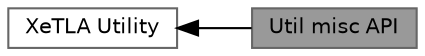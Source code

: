 digraph "Util misc API"
{
 // LATEX_PDF_SIZE
  bgcolor="transparent";
  edge [fontname=Helvetica,fontsize=10,labelfontname=Helvetica,labelfontsize=10];
  node [fontname=Helvetica,fontsize=10,shape=box,height=0.2,width=0.4];
  rankdir=LR;
  Node2 [id="Node000002",label="XeTLA Utility",height=0.2,width=0.4,color="grey40", fillcolor="white", style="filled",URL="$group__xetla__util.html",tooltip="This is low level API wrapper for utility functions."];
  Node1 [id="Node000001",label="Util misc API",height=0.2,width=0.4,color="gray40", fillcolor="grey60", style="filled", fontcolor="black",tooltip="Implements some useful and commonly used APIs, such as vector generation API."];
  Node2->Node1 [shape=plaintext, dir="back", style="solid"];
}
